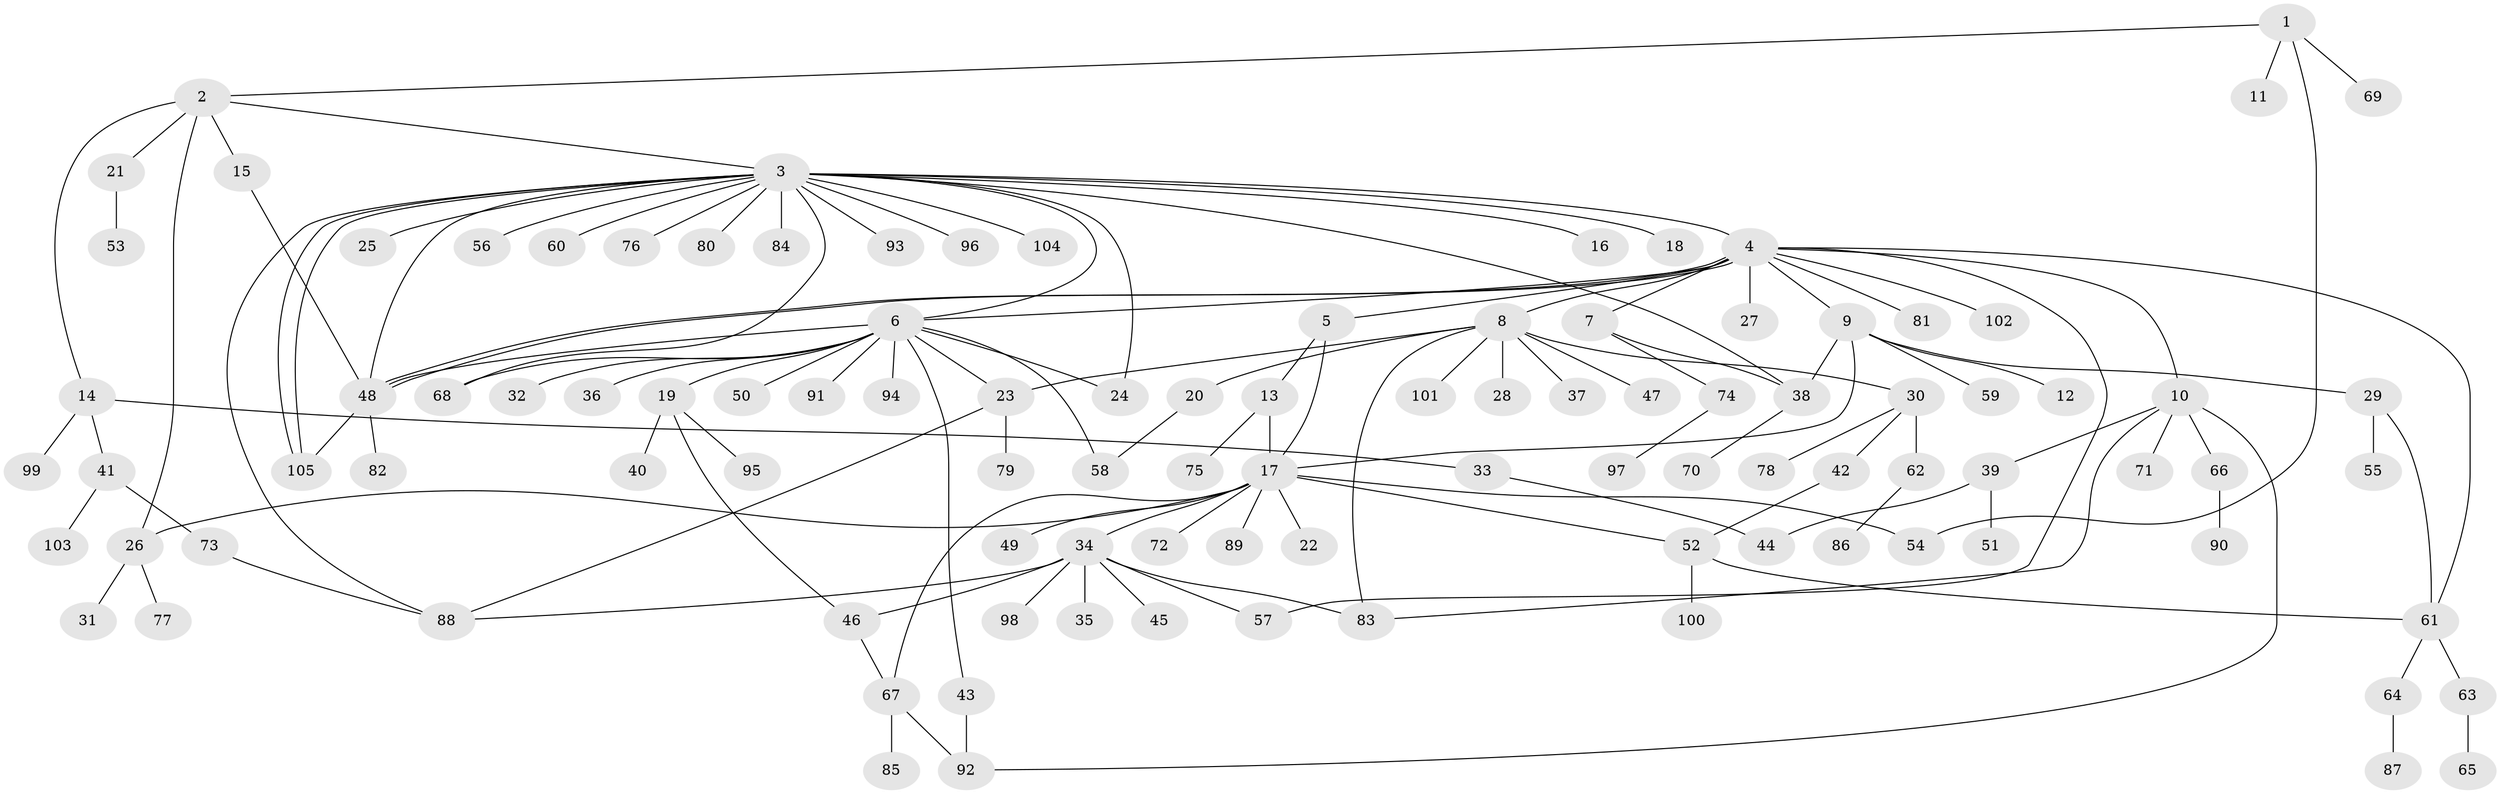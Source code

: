 // coarse degree distribution, {4: 0.05263157894736842, 6: 0.039473684210526314, 18: 0.013157894736842105, 13: 0.013157894736842105, 3: 0.13157894736842105, 12: 0.013157894736842105, 8: 0.02631578947368421, 5: 0.013157894736842105, 7: 0.013157894736842105, 1: 0.5921052631578947, 2: 0.07894736842105263, 14: 0.013157894736842105}
// Generated by graph-tools (version 1.1) at 2025/41/03/06/25 10:41:47]
// undirected, 105 vertices, 135 edges
graph export_dot {
graph [start="1"]
  node [color=gray90,style=filled];
  1;
  2;
  3;
  4;
  5;
  6;
  7;
  8;
  9;
  10;
  11;
  12;
  13;
  14;
  15;
  16;
  17;
  18;
  19;
  20;
  21;
  22;
  23;
  24;
  25;
  26;
  27;
  28;
  29;
  30;
  31;
  32;
  33;
  34;
  35;
  36;
  37;
  38;
  39;
  40;
  41;
  42;
  43;
  44;
  45;
  46;
  47;
  48;
  49;
  50;
  51;
  52;
  53;
  54;
  55;
  56;
  57;
  58;
  59;
  60;
  61;
  62;
  63;
  64;
  65;
  66;
  67;
  68;
  69;
  70;
  71;
  72;
  73;
  74;
  75;
  76;
  77;
  78;
  79;
  80;
  81;
  82;
  83;
  84;
  85;
  86;
  87;
  88;
  89;
  90;
  91;
  92;
  93;
  94;
  95;
  96;
  97;
  98;
  99;
  100;
  101;
  102;
  103;
  104;
  105;
  1 -- 2;
  1 -- 11;
  1 -- 54;
  1 -- 69;
  2 -- 3;
  2 -- 14;
  2 -- 15;
  2 -- 21;
  2 -- 26;
  3 -- 4;
  3 -- 6;
  3 -- 16;
  3 -- 18;
  3 -- 24;
  3 -- 25;
  3 -- 38;
  3 -- 48;
  3 -- 56;
  3 -- 60;
  3 -- 68;
  3 -- 76;
  3 -- 80;
  3 -- 84;
  3 -- 88;
  3 -- 93;
  3 -- 96;
  3 -- 104;
  3 -- 105;
  3 -- 105;
  4 -- 5;
  4 -- 6;
  4 -- 7;
  4 -- 8;
  4 -- 9;
  4 -- 10;
  4 -- 27;
  4 -- 48;
  4 -- 48;
  4 -- 57;
  4 -- 61;
  4 -- 81;
  4 -- 102;
  5 -- 13;
  5 -- 17;
  6 -- 19;
  6 -- 23;
  6 -- 24;
  6 -- 32;
  6 -- 36;
  6 -- 43;
  6 -- 48;
  6 -- 50;
  6 -- 58;
  6 -- 68;
  6 -- 91;
  6 -- 94;
  7 -- 38;
  7 -- 74;
  8 -- 20;
  8 -- 23;
  8 -- 28;
  8 -- 30;
  8 -- 37;
  8 -- 47;
  8 -- 83;
  8 -- 101;
  9 -- 12;
  9 -- 17;
  9 -- 29;
  9 -- 38;
  9 -- 59;
  10 -- 39;
  10 -- 66;
  10 -- 71;
  10 -- 83;
  10 -- 92;
  13 -- 17;
  13 -- 75;
  14 -- 33;
  14 -- 41;
  14 -- 99;
  15 -- 48;
  17 -- 22;
  17 -- 26;
  17 -- 34;
  17 -- 49;
  17 -- 52;
  17 -- 54;
  17 -- 67;
  17 -- 72;
  17 -- 89;
  19 -- 40;
  19 -- 46;
  19 -- 95;
  20 -- 58;
  21 -- 53;
  23 -- 79;
  23 -- 88;
  26 -- 31;
  26 -- 77;
  29 -- 55;
  29 -- 61;
  30 -- 42;
  30 -- 62;
  30 -- 78;
  33 -- 44;
  34 -- 35;
  34 -- 45;
  34 -- 46;
  34 -- 57;
  34 -- 83;
  34 -- 88;
  34 -- 98;
  38 -- 70;
  39 -- 44;
  39 -- 51;
  41 -- 73;
  41 -- 103;
  42 -- 52;
  43 -- 92;
  46 -- 67;
  48 -- 82;
  48 -- 105;
  52 -- 61;
  52 -- 100;
  61 -- 63;
  61 -- 64;
  62 -- 86;
  63 -- 65;
  64 -- 87;
  66 -- 90;
  67 -- 85;
  67 -- 92;
  73 -- 88;
  74 -- 97;
}

